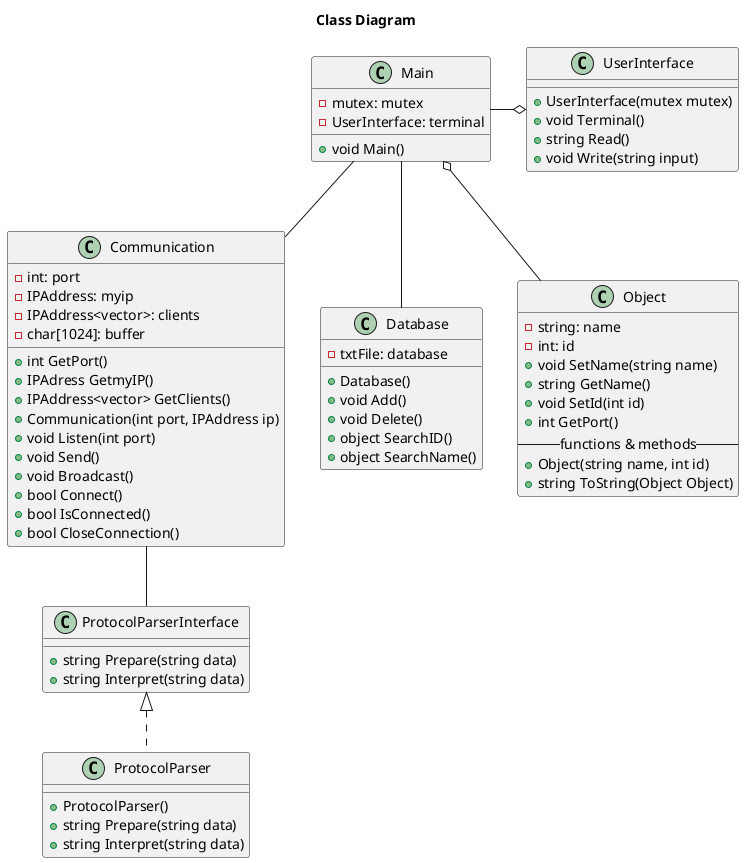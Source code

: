 @startuml ClassDiagram
Title Class Diagram

' websocket code in github
Class Communication
{
    ' client class/struct maken?
    {field} - int: port
    {field} - IPAddress: myip
    {field} - IPAddress<vector>: clients
    {field} - char[1024]: buffer
    ' change char array to string?
    ' {method} + void SetPort(int port)
    {method} + int GetPort()
    ' {method} + void setIP(IPAdress IP)
    {method} + IPAdress GetmyIP()
    {method} + IPAddress<vector> GetClients()
    {method} + Communication(int port, IPAddress ip)
    {method} + void Listen(int port)
    {method} + void Send()
    {method} + void Broadcast()
    {method} + bool Connect()
    {method} + bool IsConnected()
    {method} + bool CloseConnection()
}

Class Database
{
    ' change txtFile
    {field} - txtFile: database
    {method} + Database()
    {method} + void Add()
    {method} + void Delete()
    {method} + object SearchID()
    {method} + object SearchName()
    ' {method} + void Searchtype()
}

' enum with types, or a simple string?
' struct instead of class?
Class Object
{
    {field} - string: name
    {field} - int: id
    ' {field} - string type
    {method} + void SetName(string name)
    {method} + string GetName()
    {method} + void SetId(int id)
    {method} + int GetPort()
    ' {method} + void SetType(string type)
    ' {method} + string GetType()
    -- functions & methods --
    {method} + Object(string name, int id)
    {method} + string ToString(Object Object)
}

Class ProtocolParserInterface
{
    {method} + string Prepare(string data)
    {method} + string Interpret(string data)
}

Class ProtocolParser
{
    {method} + ProtocolParser()
    {method} + string Prepare(string data)
    {method} + string Interpret(string data)
}

' simple terminal UI
Class UserInterface
{
    {method} + UserInterface(mutex mutex)
    {method} + void Terminal()
    {method} + string Read()
    {method} + void Write(string input)
}

Class Main
{
    {field} - mutex: mutex
    {field} - UserInterface: terminal
    {method} + void Main()
}

' note left of JsonBuilder : Implementatie wordt geleverd door de\nArduinoJson Library
' note top of JsonBuilder : Kijk naar gebruik van pointers

' EMPTY CLASSES
' Class CANBus
' END OF EMPYY CLASSES

Main -o UserInterface
Main o-- Object
Main -- Database
Main -- Communication
ProtocolParserInterface <|.. ProtocolParser
Communication -- ProtocolParserInterface
' IMasterSlave <|.. I2C
' IMasterSlave <|.. CANBus
' IDipSwitch <|.. DipSwitch

' Controller "1" o-- "1" WiFiHandler
' Controller "1" o-- "1" IMasterSlave
' Controller "1" o-- "1" JsonBuilder
' Controller "1" o-down- "1" IDipSwitch
' Controller "1" o-- "1" WebSocketHandler

' WiFiHandler "1" o-- "1" WiFiData
' WebSocketHandler "1" o-- "1" WebsocketData

' See if we should separate WebSocket & WiFi
' object opslaan als JSON objecten?
@enduml